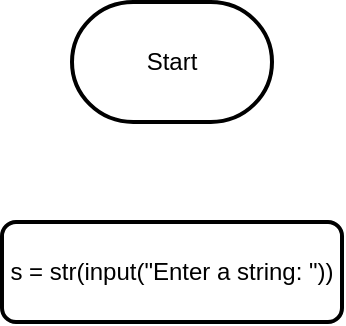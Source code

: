 <mxfile>
    <diagram id="EVCDJzcaNGoPFRufkz-p" name="Page-1">
        <mxGraphModel dx="1118" dy="480" grid="1" gridSize="10" guides="1" tooltips="1" connect="1" arrows="1" fold="1" page="1" pageScale="1" pageWidth="850" pageHeight="1100" math="0" shadow="0">
            <root>
                <mxCell id="0"/>
                <mxCell id="1" parent="0"/>
                <mxCell id="2" value="Start" style="strokeWidth=2;html=1;shape=mxgraph.flowchart.terminator;whiteSpace=wrap;" vertex="1" parent="1">
                    <mxGeometry x="375" y="50" width="100" height="60" as="geometry"/>
                </mxCell>
                <mxCell id="3" value="s = str(input(&quot;Enter a string: &quot;))" style="rounded=1;whiteSpace=wrap;html=1;absoluteArcSize=1;arcSize=14;strokeWidth=2;" vertex="1" parent="1">
                    <mxGeometry x="340" y="160" width="170" height="50" as="geometry"/>
                </mxCell>
            </root>
        </mxGraphModel>
    </diagram>
</mxfile>